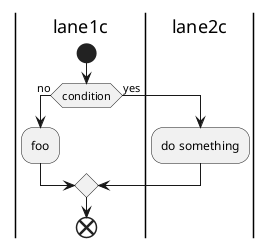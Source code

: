 {
  "sha1": "jym86ukfbggf1goy70eitbysqv5grg3",
  "insertion": {
    "when": "2024-06-03T18:59:32.363Z",
    "url": "https://forum.plantuml.net/16840/in-condition-activity-diagram-can-specify-left-right-arrows",
    "user": "plantuml@gmail.com"
  }
}
@startuml


|lane1c|
start
if (condition) then (no)
:foo;
else (yes)
|lane2c|
:do something;
endif
|lane1c|
end
@enduml
